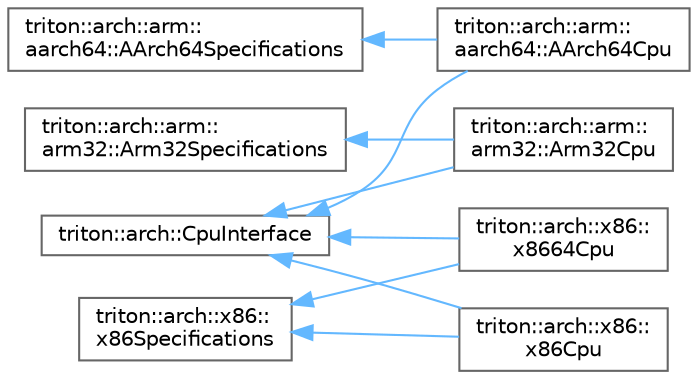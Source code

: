 digraph "Graphical Class Hierarchy"
{
 // LATEX_PDF_SIZE
  bgcolor="transparent";
  edge [fontname=Helvetica,fontsize=10,labelfontname=Helvetica,labelfontsize=10];
  node [fontname=Helvetica,fontsize=10,shape=box,height=0.2,width=0.4];
  rankdir="LR";
  Node0 [label="triton::arch::arm::\laarch64::AArch64Specifications",height=0.2,width=0.4,color="grey40", fillcolor="white", style="filled",URL="$classtriton_1_1arch_1_1arm_1_1aarch64_1_1AArch64Specifications.html",tooltip="The AArch64Specifications class defines specifications about the AArch64 CPU."];
  Node0 -> Node1 [dir="back",color="steelblue1",style="solid"];
  Node1 [label="triton::arch::arm::\laarch64::AArch64Cpu",height=0.2,width=0.4,color="grey40", fillcolor="white", style="filled",URL="$classtriton_1_1arch_1_1arm_1_1aarch64_1_1AArch64Cpu.html",tooltip="This class is used to describe the ARM (64-bits) spec."];
  Node4 [label="triton::arch::arm::\larm32::Arm32Specifications",height=0.2,width=0.4,color="grey40", fillcolor="white", style="filled",URL="$classtriton_1_1arch_1_1arm_1_1arm32_1_1Arm32Specifications.html",tooltip="The Arm32Specifications class defines specifications about the Arm32 CPU."];
  Node4 -> Node3 [dir="back",color="steelblue1",style="solid"];
  Node3 [label="triton::arch::arm::\larm32::Arm32Cpu",height=0.2,width=0.4,color="grey40", fillcolor="white", style="filled",URL="$classtriton_1_1arch_1_1arm_1_1arm32_1_1Arm32Cpu.html",tooltip="This class is used to describe the ARM (32-bits) spec."];
  Node2 [label="triton::arch::CpuInterface",height=0.2,width=0.4,color="grey40", fillcolor="white", style="filled",URL="$classtriton_1_1arch_1_1CpuInterface.html",tooltip="This interface is used as abstract CPU interface. All CPU must use this interface."];
  Node2 -> Node1 [dir="back",color="steelblue1",style="solid"];
  Node2 -> Node3 [dir="back",color="steelblue1",style="solid"];
  Node2 -> Node5 [dir="back",color="steelblue1",style="solid"];
  Node5 [label="triton::arch::x86::\lx8664Cpu",height=0.2,width=0.4,color="grey40", fillcolor="white", style="filled",URL="$classtriton_1_1arch_1_1x86_1_1x8664Cpu.html",tooltip="This class is used to describe the x86 (64-bits) spec."];
  Node2 -> Node7 [dir="back",color="steelblue1",style="solid"];
  Node7 [label="triton::arch::x86::\lx86Cpu",height=0.2,width=0.4,color="grey40", fillcolor="white", style="filled",URL="$classtriton_1_1arch_1_1x86_1_1x86Cpu.html",tooltip="This class is used to describe the x86 (32-bits) spec."];
  Node6 [label="triton::arch::x86::\lx86Specifications",height=0.2,width=0.4,color="grey40", fillcolor="white", style="filled",URL="$classtriton_1_1arch_1_1x86_1_1x86Specifications.html",tooltip="The x86Specifications class defines specifications about the x86 and x86_64 CPU."];
  Node6 -> Node5 [dir="back",color="steelblue1",style="solid"];
  Node6 -> Node7 [dir="back",color="steelblue1",style="solid"];
}
